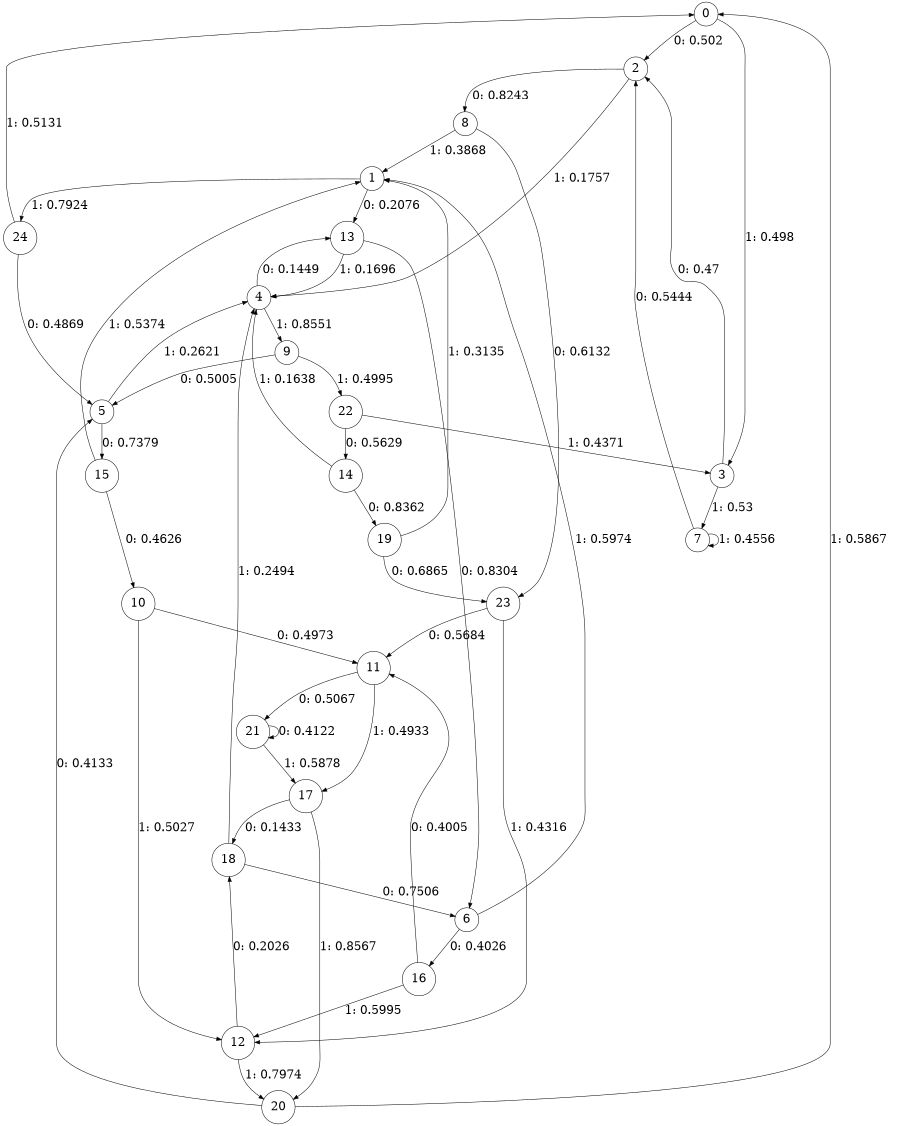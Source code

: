digraph "ch2faceL7" {
size = "6,8.5";
ratio = "fill";
node [shape = circle];
node [fontsize = 24];
edge [fontsize = 24];
0 -> 2 [label = "0: 0.502    "];
0 -> 3 [label = "1: 0.498    "];
1 -> 13 [label = "0: 0.2076   "];
1 -> 24 [label = "1: 0.7924   "];
2 -> 8 [label = "0: 0.8243   "];
2 -> 4 [label = "1: 0.1757   "];
3 -> 2 [label = "0: 0.47     "];
3 -> 7 [label = "1: 0.53     "];
4 -> 13 [label = "0: 0.1449   "];
4 -> 9 [label = "1: 0.8551   "];
5 -> 15 [label = "0: 0.7379   "];
5 -> 4 [label = "1: 0.2621   "];
6 -> 16 [label = "0: 0.4026   "];
6 -> 1 [label = "1: 0.5974   "];
7 -> 2 [label = "0: 0.5444   "];
7 -> 7 [label = "1: 0.4556   "];
8 -> 23 [label = "0: 0.6132   "];
8 -> 1 [label = "1: 0.3868   "];
9 -> 5 [label = "0: 0.5005   "];
9 -> 22 [label = "1: 0.4995   "];
10 -> 11 [label = "0: 0.4973   "];
10 -> 12 [label = "1: 0.5027   "];
11 -> 21 [label = "0: 0.5067   "];
11 -> 17 [label = "1: 0.4933   "];
12 -> 18 [label = "0: 0.2026   "];
12 -> 20 [label = "1: 0.7974   "];
13 -> 6 [label = "0: 0.8304   "];
13 -> 4 [label = "1: 0.1696   "];
14 -> 19 [label = "0: 0.8362   "];
14 -> 4 [label = "1: 0.1638   "];
15 -> 10 [label = "0: 0.4626   "];
15 -> 1 [label = "1: 0.5374   "];
16 -> 11 [label = "0: 0.4005   "];
16 -> 12 [label = "1: 0.5995   "];
17 -> 18 [label = "0: 0.1433   "];
17 -> 20 [label = "1: 0.8567   "];
18 -> 6 [label = "0: 0.7506   "];
18 -> 4 [label = "1: 0.2494   "];
19 -> 23 [label = "0: 0.6865   "];
19 -> 1 [label = "1: 0.3135   "];
20 -> 5 [label = "0: 0.4133   "];
20 -> 0 [label = "1: 0.5867   "];
21 -> 21 [label = "0: 0.4122   "];
21 -> 17 [label = "1: 0.5878   "];
22 -> 14 [label = "0: 0.5629   "];
22 -> 3 [label = "1: 0.4371   "];
23 -> 11 [label = "0: 0.5684   "];
23 -> 12 [label = "1: 0.4316   "];
24 -> 5 [label = "0: 0.4869   "];
24 -> 0 [label = "1: 0.5131   "];
}